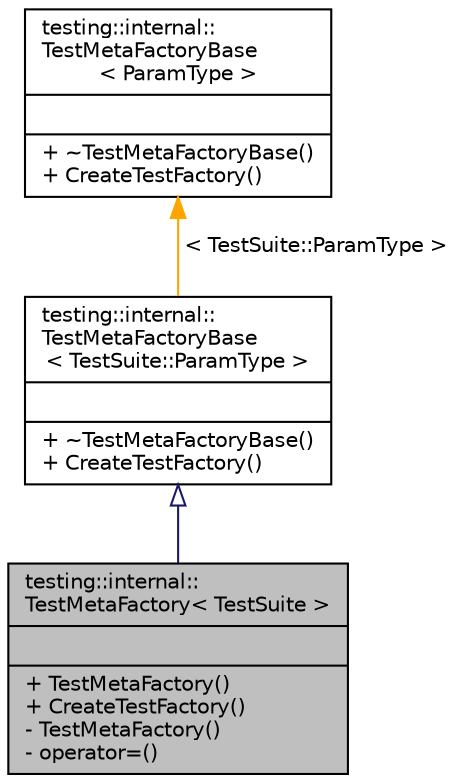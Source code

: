digraph "testing::internal::TestMetaFactory&lt; TestSuite &gt;"
{
 // LATEX_PDF_SIZE
  bgcolor="transparent";
  edge [fontname="Helvetica",fontsize="10",labelfontname="Helvetica",labelfontsize="10"];
  node [fontname="Helvetica",fontsize="10",shape=record];
  Node1 [label="{testing::internal::\lTestMetaFactory\< TestSuite \>\n||+ TestMetaFactory()\l+ CreateTestFactory()\l- TestMetaFactory()\l- operator=()\l}",height=0.2,width=0.4,color="black", fillcolor="grey75", style="filled", fontcolor="black",tooltip=" "];
  Node2 -> Node1 [dir="back",color="midnightblue",fontsize="10",style="solid",arrowtail="onormal",fontname="Helvetica"];
  Node2 [label="{testing::internal::\lTestMetaFactoryBase\l\< TestSuite::ParamType \>\n||+ ~TestMetaFactoryBase()\l+ CreateTestFactory()\l}",height=0.2,width=0.4,color="black",URL="$classtesting_1_1internal_1_1TestMetaFactoryBase.html",tooltip=" "];
  Node3 -> Node2 [dir="back",color="orange",fontsize="10",style="solid",label=" \< TestSuite::ParamType \>" ,fontname="Helvetica"];
  Node3 [label="{testing::internal::\lTestMetaFactoryBase\l\< ParamType \>\n||+ ~TestMetaFactoryBase()\l+ CreateTestFactory()\l}",height=0.2,width=0.4,color="black",URL="$classtesting_1_1internal_1_1TestMetaFactoryBase.html",tooltip=" "];
}
